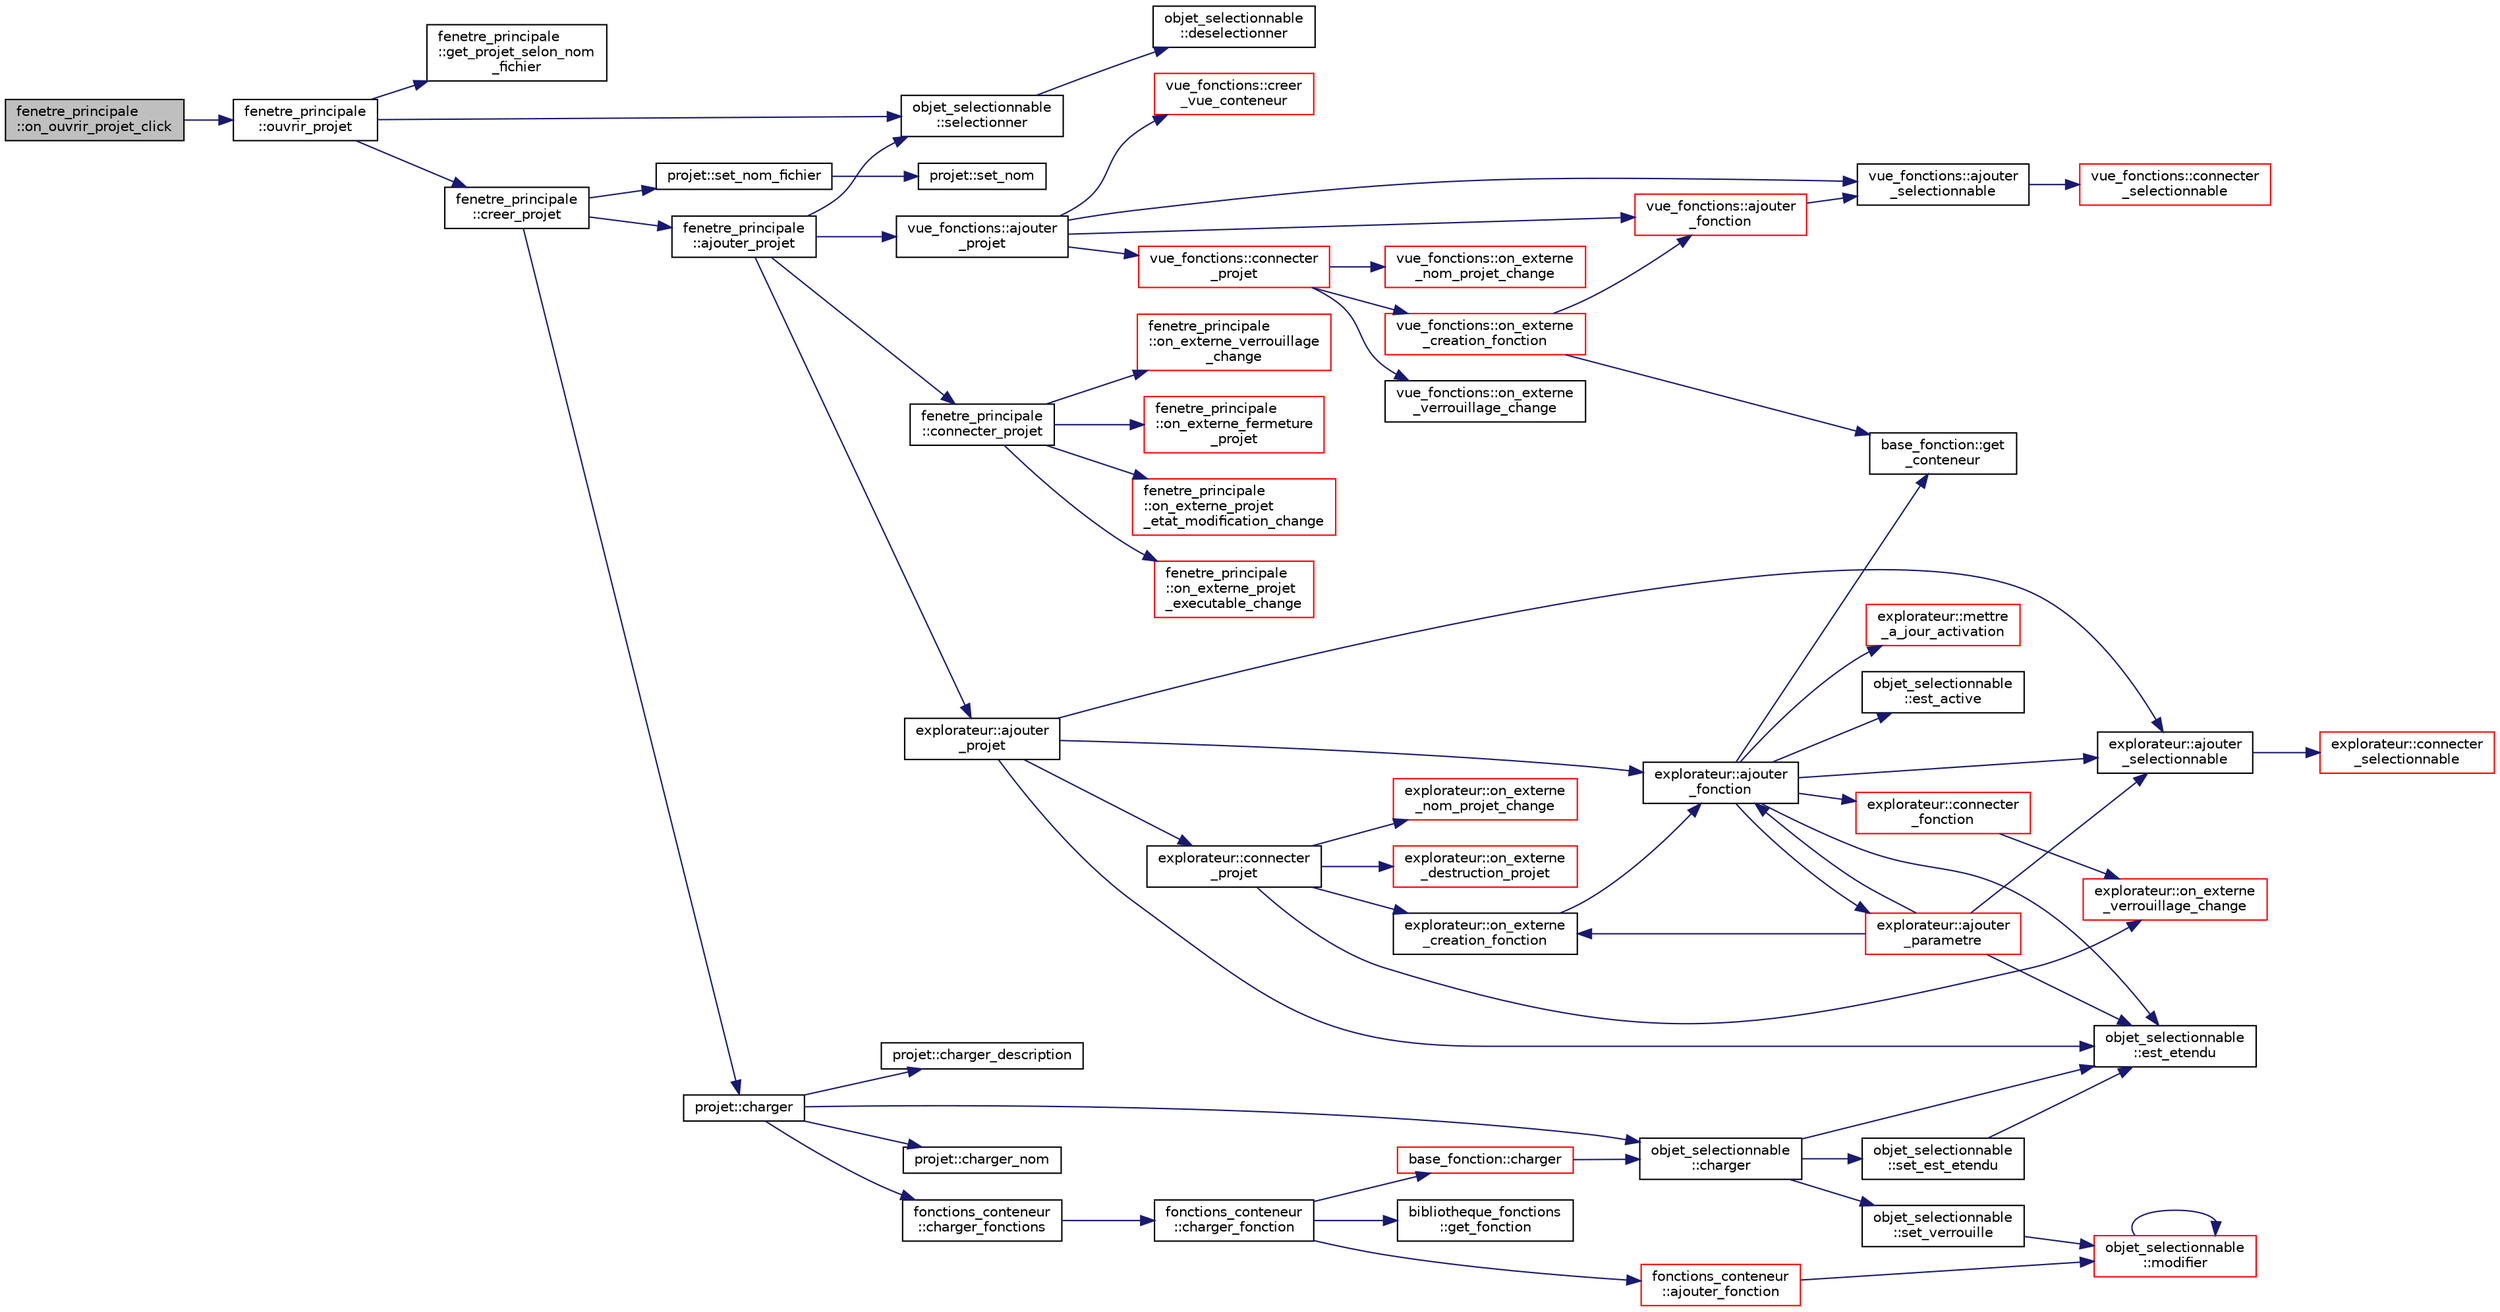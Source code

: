 digraph "fenetre_principale::on_ouvrir_projet_click"
{
  edge [fontname="Helvetica",fontsize="10",labelfontname="Helvetica",labelfontsize="10"];
  node [fontname="Helvetica",fontsize="10",shape=record];
  rankdir="LR";
  Node1626 [label="fenetre_principale\l::on_ouvrir_projet_click",height=0.2,width=0.4,color="black", fillcolor="grey75", style="filled", fontcolor="black"];
  Node1626 -> Node1627 [color="midnightblue",fontsize="10",style="solid",fontname="Helvetica"];
  Node1627 [label="fenetre_principale\l::ouvrir_projet",height=0.2,width=0.4,color="black", fillcolor="white", style="filled",URL="$classfenetre__principale.html#a29c30ebdff8babde6262e546b23dbcc6",tooltip="Ouvre un projet. "];
  Node1627 -> Node1628 [color="midnightblue",fontsize="10",style="solid",fontname="Helvetica"];
  Node1628 [label="fenetre_principale\l::get_projet_selon_nom\l_fichier",height=0.2,width=0.4,color="black", fillcolor="white", style="filled",URL="$classfenetre__principale.html#a8ec58b76590249df5755dcdef995d8b3",tooltip="Retourne un projet d&#39;un nom de fichier donné. "];
  Node1627 -> Node1629 [color="midnightblue",fontsize="10",style="solid",fontname="Helvetica"];
  Node1629 [label="objet_selectionnable\l::selectionner",height=0.2,width=0.4,color="black", fillcolor="white", style="filled",URL="$classobjet__selectionnable.html#a645da22be6e3f8747086da238e788fb9",tooltip="Sélectionne l&#39;objet. "];
  Node1629 -> Node1630 [color="midnightblue",fontsize="10",style="solid",fontname="Helvetica"];
  Node1630 [label="objet_selectionnable\l::deselectionner",height=0.2,width=0.4,color="black", fillcolor="white", style="filled",URL="$classobjet__selectionnable.html#a555085da89b30b07349064bb54a26138",tooltip="Désélectionne l&#39;objet sélectionné. "];
  Node1627 -> Node1631 [color="midnightblue",fontsize="10",style="solid",fontname="Helvetica"];
  Node1631 [label="fenetre_principale\l::creer_projet",height=0.2,width=0.4,color="black", fillcolor="white", style="filled",URL="$classfenetre__principale.html#a719b7500e3608be49652e8ddd8d97af0",tooltip="Crée un projet à partir d&#39;une source xml. "];
  Node1631 -> Node1632 [color="midnightblue",fontsize="10",style="solid",fontname="Helvetica"];
  Node1632 [label="projet::charger",height=0.2,width=0.4,color="black", fillcolor="white", style="filled",URL="$classprojet.html#a68c7ce13d982519c05ec13a7bbdff382",tooltip="Charge le projet à partir d&#39;une source xml donnée. "];
  Node1632 -> Node1633 [color="midnightblue",fontsize="10",style="solid",fontname="Helvetica"];
  Node1633 [label="projet::charger_nom",height=0.2,width=0.4,color="black", fillcolor="white", style="filled",URL="$classprojet.html#aa86c79657eb857625d912f51eef422c8",tooltip="Charge le nom du projet à partir d&#39;une source xml donnée. "];
  Node1632 -> Node1634 [color="midnightblue",fontsize="10",style="solid",fontname="Helvetica"];
  Node1634 [label="projet::charger_description",height=0.2,width=0.4,color="black", fillcolor="white", style="filled",URL="$classprojet.html#a53f140621fa770b3f15366596df41a0e",tooltip="Charge la description du projet à partir d&#39;une source xml donnée. "];
  Node1632 -> Node1635 [color="midnightblue",fontsize="10",style="solid",fontname="Helvetica"];
  Node1635 [label="objet_selectionnable\l::charger",height=0.2,width=0.4,color="black", fillcolor="white", style="filled",URL="$classobjet__selectionnable.html#a8f3ce3c0cf4e85da9115b7517f9e0e2d",tooltip="Charge l&#39;objet à partir d&#39;une source xml donnée. "];
  Node1635 -> Node1636 [color="midnightblue",fontsize="10",style="solid",fontname="Helvetica"];
  Node1636 [label="objet_selectionnable\l::est_etendu",height=0.2,width=0.4,color="black", fillcolor="white", style="filled",URL="$classobjet__selectionnable.html#af1e714963d861a9895ff590531396707",tooltip="Indique si l&#39;objet est étendu. "];
  Node1635 -> Node1637 [color="midnightblue",fontsize="10",style="solid",fontname="Helvetica"];
  Node1637 [label="objet_selectionnable\l::set_est_etendu",height=0.2,width=0.4,color="black", fillcolor="white", style="filled",URL="$classobjet__selectionnable.html#aafef1c588ce9d5f7956c321799986b9b",tooltip="Initialise l&#39;état étendu de l&#39;objet. "];
  Node1637 -> Node1636 [color="midnightblue",fontsize="10",style="solid",fontname="Helvetica"];
  Node1635 -> Node1638 [color="midnightblue",fontsize="10",style="solid",fontname="Helvetica"];
  Node1638 [label="objet_selectionnable\l::set_verrouille",height=0.2,width=0.4,color="black", fillcolor="white", style="filled",URL="$classobjet__selectionnable.html#a5d39343f43293805a0b60e8520687d87",tooltip="Initialise l&#39;état de verrouillage de l&#39;objet. "];
  Node1638 -> Node1639 [color="midnightblue",fontsize="10",style="solid",fontname="Helvetica"];
  Node1639 [label="objet_selectionnable\l::modifier",height=0.2,width=0.4,color="red", fillcolor="white", style="filled",URL="$classobjet__selectionnable.html#a9f76b8e89231a79c3fc840af874bd868",tooltip="Modifie l&#39;objet. "];
  Node1639 -> Node1639 [color="midnightblue",fontsize="10",style="solid",fontname="Helvetica"];
  Node1632 -> Node1641 [color="midnightblue",fontsize="10",style="solid",fontname="Helvetica"];
  Node1641 [label="fonctions_conteneur\l::charger_fonctions",height=0.2,width=0.4,color="black", fillcolor="white", style="filled",URL="$classfonctions__conteneur.html#aeb43e1fd3929d565f33b34db7ce8c583",tooltip="Charge des fonctions à partir d&#39;une source xml donnée. "];
  Node1641 -> Node1642 [color="midnightblue",fontsize="10",style="solid",fontname="Helvetica"];
  Node1642 [label="fonctions_conteneur\l::charger_fonction",height=0.2,width=0.4,color="black", fillcolor="white", style="filled",URL="$classfonctions__conteneur.html#a2e241972228c75c5550287bd0fa6501e",tooltip="Charge une fonction à partir d&#39;une source xml donnée. "];
  Node1642 -> Node1643 [color="midnightblue",fontsize="10",style="solid",fontname="Helvetica"];
  Node1643 [label="bibliotheque_fonctions\l::get_fonction",height=0.2,width=0.4,color="black", fillcolor="white", style="filled",URL="$classbibliotheque__fonctions.html#a97e2db5603fe4267df7ace47f110b6e0",tooltip="Crée et retourne une fonction pour un type donné. "];
  Node1642 -> Node1644 [color="midnightblue",fontsize="10",style="solid",fontname="Helvetica"];
  Node1644 [label="base_fonction::charger",height=0.2,width=0.4,color="red", fillcolor="white", style="filled",URL="$classbase__fonction.html#a693965131515a05876dd55562cba2757",tooltip="Charge la fonction à partir d&#39;une source xml donnée. "];
  Node1644 -> Node1635 [color="midnightblue",fontsize="10",style="solid",fontname="Helvetica"];
  Node1642 -> Node1666 [color="midnightblue",fontsize="10",style="solid",fontname="Helvetica"];
  Node1666 [label="fonctions_conteneur\l::ajouter_fonction",height=0.2,width=0.4,color="red", fillcolor="white", style="filled",URL="$classfonctions__conteneur.html#a5498a158c4d4f16fc63e54809ce381d5",tooltip="Ajoute une fonction donnée dans le conteneur. "];
  Node1666 -> Node1639 [color="midnightblue",fontsize="10",style="solid",fontname="Helvetica"];
  Node1631 -> Node1673 [color="midnightblue",fontsize="10",style="solid",fontname="Helvetica"];
  Node1673 [label="projet::set_nom_fichier",height=0.2,width=0.4,color="black", fillcolor="white", style="filled",URL="$classprojet.html#ad8800652d03f73eaad197af702d3d133",tooltip="Initialise le nom du fchier. "];
  Node1673 -> Node1674 [color="midnightblue",fontsize="10",style="solid",fontname="Helvetica"];
  Node1674 [label="projet::set_nom",height=0.2,width=0.4,color="black", fillcolor="white", style="filled",URL="$classprojet.html#a3020254e65eb57b4c36bf7990021ad2b",tooltip="Initialise le nom du projet. "];
  Node1631 -> Node1675 [color="midnightblue",fontsize="10",style="solid",fontname="Helvetica"];
  Node1675 [label="fenetre_principale\l::ajouter_projet",height=0.2,width=0.4,color="black", fillcolor="white", style="filled",URL="$classfenetre__principale.html#a36f89a276a3e7c84f23e953a1d1ed4c2",tooltip="Ajoute un nouveau projet donné. "];
  Node1675 -> Node1676 [color="midnightblue",fontsize="10",style="solid",fontname="Helvetica"];
  Node1676 [label="explorateur::ajouter\l_projet",height=0.2,width=0.4,color="black", fillcolor="white", style="filled",URL="$classexplorateur.html#a187e3de9d541231a4e42cc18dd164c01",tooltip="Ajoute un projet dans l&#39;explorateur. "];
  Node1676 -> Node1677 [color="midnightblue",fontsize="10",style="solid",fontname="Helvetica"];
  Node1677 [label="explorateur::ajouter\l_selectionnable",height=0.2,width=0.4,color="black", fillcolor="white", style="filled",URL="$classexplorateur.html#a887540b504bdc698ba2b8736fe0e9fdc",tooltip="Ajoute un objet sélectionnable à l&#39;explorateur. "];
  Node1677 -> Node1678 [color="midnightblue",fontsize="10",style="solid",fontname="Helvetica"];
  Node1678 [label="explorateur::connecter\l_selectionnable",height=0.2,width=0.4,color="red", fillcolor="white", style="filled",URL="$classexplorateur.html#ad22d29aa9fc32953c4b2b77c56d189db",tooltip="Ajoute les connects pour un objet donné. "];
  Node1676 -> Node1682 [color="midnightblue",fontsize="10",style="solid",fontname="Helvetica"];
  Node1682 [label="explorateur::connecter\l_projet",height=0.2,width=0.4,color="black", fillcolor="white", style="filled",URL="$classexplorateur.html#a2a297d8a36310f5b657c06e13cff0b06",tooltip="Ajoute les connects pour un projet donné. "];
  Node1682 -> Node1683 [color="midnightblue",fontsize="10",style="solid",fontname="Helvetica"];
  Node1683 [label="explorateur::on_externe\l_creation_fonction",height=0.2,width=0.4,color="black", fillcolor="white", style="filled",URL="$classexplorateur.html#a7f6b58995b31a6b09758e6af0c5988a0",tooltip="Fonction appelée lorsqu&#39;un fonction est créée. "];
  Node1683 -> Node1684 [color="midnightblue",fontsize="10",style="solid",fontname="Helvetica"];
  Node1684 [label="explorateur::ajouter\l_fonction",height=0.2,width=0.4,color="black", fillcolor="white", style="filled",URL="$classexplorateur.html#a9da9de05eb1380d7dc9d0dddd85f2432",tooltip="Ajoute une fonction à l&#39;explorateur. "];
  Node1684 -> Node1685 [color="midnightblue",fontsize="10",style="solid",fontname="Helvetica"];
  Node1685 [label="base_fonction::get\l_conteneur",height=0.2,width=0.4,color="black", fillcolor="white", style="filled",URL="$classbase__fonction.html#a3ae15ad4fd18fed8252fe6d10ca17d23",tooltip="Accesseur sur le conteneur de la fonction. "];
  Node1684 -> Node1677 [color="midnightblue",fontsize="10",style="solid",fontname="Helvetica"];
  Node1684 -> Node1686 [color="midnightblue",fontsize="10",style="solid",fontname="Helvetica"];
  Node1686 [label="explorateur::ajouter\l_parametre",height=0.2,width=0.4,color="red", fillcolor="white", style="filled",URL="$classexplorateur.html#a4f9742e14126da0d20dd6161c005bcd2",tooltip="Ajoute un paramètre à l&#39;explorateur. "];
  Node1686 -> Node1677 [color="midnightblue",fontsize="10",style="solid",fontname="Helvetica"];
  Node1686 -> Node1683 [color="midnightblue",fontsize="10",style="solid",fontname="Helvetica"];
  Node1686 -> Node1684 [color="midnightblue",fontsize="10",style="solid",fontname="Helvetica"];
  Node1686 -> Node1636 [color="midnightblue",fontsize="10",style="solid",fontname="Helvetica"];
  Node1684 -> Node1690 [color="midnightblue",fontsize="10",style="solid",fontname="Helvetica"];
  Node1690 [label="explorateur::mettre\l_a_jour_activation",height=0.2,width=0.4,color="red", fillcolor="white", style="filled",URL="$classexplorateur.html#a1c0d1a2f970f2b4d9560f33f74030f7a",tooltip="Met à jour l&#39;activation d&#39;un noeud. "];
  Node1684 -> Node1694 [color="midnightblue",fontsize="10",style="solid",fontname="Helvetica"];
  Node1694 [label="objet_selectionnable\l::est_active",height=0.2,width=0.4,color="black", fillcolor="white", style="filled",URL="$classobjet__selectionnable.html#a9a0bf43723dd1656224cec9f3c42bba0",tooltip="Retourne l&#39;état d&#39;activation de l&#39;objet. "];
  Node1684 -> Node1636 [color="midnightblue",fontsize="10",style="solid",fontname="Helvetica"];
  Node1684 -> Node1695 [color="midnightblue",fontsize="10",style="solid",fontname="Helvetica"];
  Node1695 [label="explorateur::connecter\l_fonction",height=0.2,width=0.4,color="red", fillcolor="white", style="filled",URL="$classexplorateur.html#a838a8a6442ebd91a5c242ea02c0fe3e2",tooltip="Ajoute les connects pour un fonction donnée. "];
  Node1695 -> Node1698 [color="midnightblue",fontsize="10",style="solid",fontname="Helvetica"];
  Node1698 [label="explorateur::on_externe\l_verrouillage_change",height=0.2,width=0.4,color="red", fillcolor="white", style="filled",URL="$classexplorateur.html#afce2e984617f7198974bcd4db9c4175a",tooltip="Fonction appelée lorsque le vérouillage d&#39;un objet change. "];
  Node1682 -> Node1698 [color="midnightblue",fontsize="10",style="solid",fontname="Helvetica"];
  Node1682 -> Node1703 [color="midnightblue",fontsize="10",style="solid",fontname="Helvetica"];
  Node1703 [label="explorateur::on_externe\l_nom_projet_change",height=0.2,width=0.4,color="red", fillcolor="white", style="filled",URL="$classexplorateur.html#a9f74457a3d08f73b28f5c4eaaf01acc9",tooltip="Fonction appelée lorsqu&#39;un nom de projet change. "];
  Node1682 -> Node1705 [color="midnightblue",fontsize="10",style="solid",fontname="Helvetica"];
  Node1705 [label="explorateur::on_externe\l_destruction_projet",height=0.2,width=0.4,color="red", fillcolor="white", style="filled",URL="$classexplorateur.html#ad7dd8e9faf432a50a821f76ff8c13e39",tooltip="Fonction appelée lorsqu&#39;un projet est détruit. "];
  Node1676 -> Node1684 [color="midnightblue",fontsize="10",style="solid",fontname="Helvetica"];
  Node1676 -> Node1636 [color="midnightblue",fontsize="10",style="solid",fontname="Helvetica"];
  Node1675 -> Node1708 [color="midnightblue",fontsize="10",style="solid",fontname="Helvetica"];
  Node1708 [label="vue_fonctions::ajouter\l_projet",height=0.2,width=0.4,color="black", fillcolor="white", style="filled",URL="$classvue__fonctions.html#ac4069084e2d6cbc37f12f6c83519b1b0",tooltip="Ajoute un projet disponible à la vue. "];
  Node1708 -> Node1709 [color="midnightblue",fontsize="10",style="solid",fontname="Helvetica"];
  Node1709 [label="vue_fonctions::ajouter\l_selectionnable",height=0.2,width=0.4,color="black", fillcolor="white", style="filled",URL="$classvue__fonctions.html#a77d4c5f3bb2ec3a1160c1d05c23b8bb0",tooltip="Ajoute un objet sélectionnable à la vue. "];
  Node1709 -> Node1710 [color="midnightblue",fontsize="10",style="solid",fontname="Helvetica"];
  Node1710 [label="vue_fonctions::connecter\l_selectionnable",height=0.2,width=0.4,color="red", fillcolor="white", style="filled",URL="$classvue__fonctions.html#a8b4d92b99c2f8bad26192a3d496cd97a",tooltip="Ajoute les connections pour un objet sélectionnable donné. "];
  Node1708 -> Node1722 [color="midnightblue",fontsize="10",style="solid",fontname="Helvetica"];
  Node1722 [label="vue_fonctions::connecter\l_projet",height=0.2,width=0.4,color="red", fillcolor="white", style="filled",URL="$classvue__fonctions.html#a7a1bbb16655ef76c7ed9fe1eadc085fa",tooltip="Ajoute les connections pour un projet donné. "];
  Node1722 -> Node1723 [color="midnightblue",fontsize="10",style="solid",fontname="Helvetica"];
  Node1723 [label="vue_fonctions::on_externe\l_creation_fonction",height=0.2,width=0.4,color="red", fillcolor="white", style="filled",URL="$classvue__fonctions.html#a83878c3919ac64ebcd7c04c7c1046888",tooltip="Fonction appelée lorsqu&#39;une fonction est créée. "];
  Node1723 -> Node1724 [color="midnightblue",fontsize="10",style="solid",fontname="Helvetica"];
  Node1724 [label="vue_fonctions::ajouter\l_fonction",height=0.2,width=0.4,color="red", fillcolor="white", style="filled",URL="$classvue__fonctions.html#a5a635af08c44943e09830be4d8f6d041",tooltip="Ajoute une fonction disponible à la vue. "];
  Node1724 -> Node1709 [color="midnightblue",fontsize="10",style="solid",fontname="Helvetica"];
  Node1723 -> Node1685 [color="midnightblue",fontsize="10",style="solid",fontname="Helvetica"];
  Node1722 -> Node1730 [color="midnightblue",fontsize="10",style="solid",fontname="Helvetica"];
  Node1730 [label="vue_fonctions::on_externe\l_nom_projet_change",height=0.2,width=0.4,color="red", fillcolor="white", style="filled",URL="$classvue__fonctions.html#a952b392ce79225a64e3f5528d745ff30",tooltip="Fonction appelée lorsque le nom d&#39;un projet change. "];
  Node1722 -> Node1731 [color="midnightblue",fontsize="10",style="solid",fontname="Helvetica"];
  Node1731 [label="vue_fonctions::on_externe\l_verrouillage_change",height=0.2,width=0.4,color="black", fillcolor="white", style="filled",URL="$classvue__fonctions.html#ae1040e9a2b73fb1fbc17e1a0e438c036",tooltip="Fonction appelée lorsque l&#39;état de vérrouillage d&#39;un objet change. "];
  Node1708 -> Node1724 [color="midnightblue",fontsize="10",style="solid",fontname="Helvetica"];
  Node1708 -> Node1712 [color="midnightblue",fontsize="10",style="solid",fontname="Helvetica"];
  Node1712 [label="vue_fonctions::creer\l_vue_conteneur",height=0.2,width=0.4,color="red", fillcolor="white", style="filled",URL="$classvue__fonctions.html#a43f442e02fedae787e0027e5c766cab4",tooltip="Crée la vue à partir du conteneur courant. "];
  Node1675 -> Node1733 [color="midnightblue",fontsize="10",style="solid",fontname="Helvetica"];
  Node1733 [label="fenetre_principale\l::connecter_projet",height=0.2,width=0.4,color="black", fillcolor="white", style="filled",URL="$classfenetre__principale.html#a8a3a74f711670339243baf7c08d7ca05",tooltip="Ajoute les connections pour un projet donné. "];
  Node1733 -> Node1734 [color="midnightblue",fontsize="10",style="solid",fontname="Helvetica"];
  Node1734 [label="fenetre_principale\l::on_externe_projet\l_etat_modification_change",height=0.2,width=0.4,color="red", fillcolor="white", style="filled",URL="$classfenetre__principale.html#aa3031f71451237710b8e71ffc9df4f23",tooltip="Fonction appelée lorsque l&#39;état de modification d&#39;un projet change. "];
  Node1733 -> Node1747 [color="midnightblue",fontsize="10",style="solid",fontname="Helvetica"];
  Node1747 [label="fenetre_principale\l::on_externe_projet\l_executable_change",height=0.2,width=0.4,color="red", fillcolor="white", style="filled",URL="$classfenetre__principale.html#aac51e3e43a291658385b410ad158f24d",tooltip="Fonction appelée lorsque l&#39;état d&#39;exécutabitlité d&#39;un projet change. "];
  Node1733 -> Node1750 [color="midnightblue",fontsize="10",style="solid",fontname="Helvetica"];
  Node1750 [label="fenetre_principale\l::on_externe_verrouillage\l_change",height=0.2,width=0.4,color="red", fillcolor="white", style="filled",URL="$classfenetre__principale.html#a6a720767a355118833f47fdf265f134b",tooltip="Fonction appelée lorsqu&#39;il y a un changement de verrouillage d&#39;un objet. "];
  Node1733 -> Node1751 [color="midnightblue",fontsize="10",style="solid",fontname="Helvetica"];
  Node1751 [label="fenetre_principale\l::on_externe_fermeture\l_projet",height=0.2,width=0.4,color="red", fillcolor="white", style="filled",URL="$classfenetre__principale.html#aed193870fa2381dc3add068169629d7b",tooltip="Fonction appelée lorsqu&#39;il y a une demande externe de fermeture d&#39;un projet. "];
  Node1675 -> Node1629 [color="midnightblue",fontsize="10",style="solid",fontname="Helvetica"];
}
